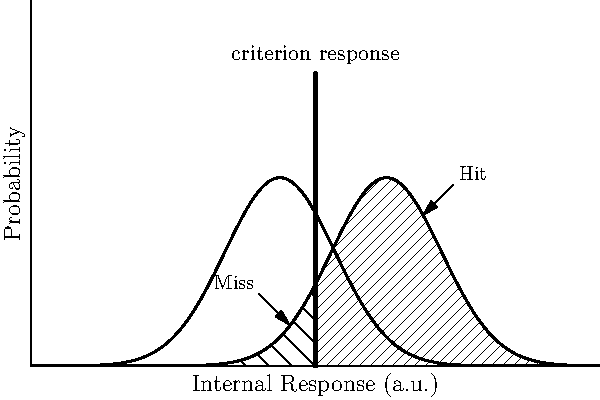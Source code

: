 import graph;
import patterns;

size(300,200,IgnoreAspect);

real xmin=-4,xmax=4;
real ymin=0,ymax=1;
real PI=3.141593;
real sd=.6;
int a=-1, b=1;

// Definition of fonctions f and g :
real f(real x) {return 1/sqrt(2*PI*sd)*exp(-(x+.5)^2/(2*sd));}
real g(real x) {return 1/sqrt(2*PI*sd)*exp(-(x-1)^2/(2*sd));}

// Trace the curves :
path Cf=graph(f,xmin,xmax,n=400);
path Cg=graph(g,xmin,xmax,n=400);
draw(Cf,linewidth(1bp));
draw(Cg,linewidth(1bp));
xlimits(xmin,xmax,Crop);
ylimits(ymin,ymax,Crop);

draw((0,0)--(0,.8),linewidth(2bp));

label("\small criterion response",(0,.85));
arrow("\footnotesize Miss",(-.3,.1),NW);
arrow("\footnotesize Hit",(1.45,.4),NE);

xaxis("Internal Response (a.u.)",Bottom);
yaxis("Probability",Left);

path q0=(0,0)--(0,1);
path q1=(xmin,0)--(xmin,1);
path q2=(xmin,0)--(xmax,0);
path q3=(xmax,0)--(xmax,1);
add("hachure",hatch(8,NW));
add("hachure2",hatch(4,NE));

fill(buildcycle(q0,graph(g,xmin,xmax),q1,q2),pattern("hachure")); 
fill(buildcycle(q0,graph(g,xmin,xmax),q3,q2),pattern("hachure2")); 
